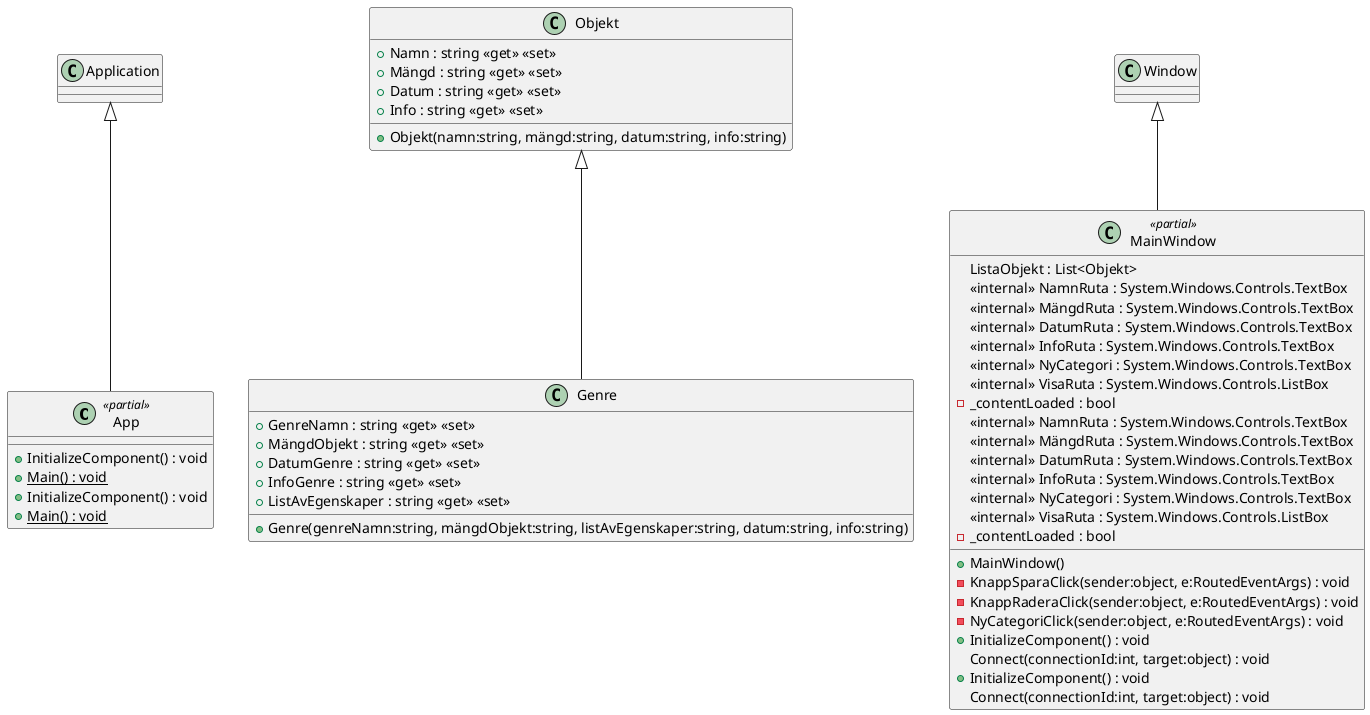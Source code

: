 @startuml
class App <<partial>> {
}
Application <|-- App
class Genre {
    + GenreNamn : string <<get>> <<set>>
    + MängdObjekt : string <<get>> <<set>>
    + DatumGenre : string <<get>> <<set>>
    + InfoGenre : string <<get>> <<set>>
    + ListAvEgenskaper : string <<get>> <<set>>
    + Genre(genreNamn:string, mängdObjekt:string, listAvEgenskaper:string, datum:string, info:string)
}
Objekt <|-- Genre
class MainWindow <<partial>> {
    ListaObjekt : List<Objekt>
    + MainWindow()
    - KnappSparaClick(sender:object, e:RoutedEventArgs) : void
    - KnappRaderaClick(sender:object, e:RoutedEventArgs) : void
    - NyCategoriClick(sender:object, e:RoutedEventArgs) : void
}
Window <|-- MainWindow
class Objekt {
    + Namn : string <<get>> <<set>>
    + Mängd : string <<get>> <<set>>
    + Datum : string <<get>> <<set>>
    + Info : string <<get>> <<set>>
    + Objekt(namn:string, mängd:string, datum:string, info:string)
}
class App <<partial>> {
    + InitializeComponent() : void
    + {static} Main() : void
}
class App <<partial>> {
    + InitializeComponent() : void
    + {static} Main() : void
}
class MainWindow <<partial>> {
    <<internal>> NamnRuta : System.Windows.Controls.TextBox
    <<internal>> MängdRuta : System.Windows.Controls.TextBox
    <<internal>> DatumRuta : System.Windows.Controls.TextBox
    <<internal>> InfoRuta : System.Windows.Controls.TextBox
    <<internal>> NyCategori : System.Windows.Controls.TextBox
    <<internal>> VisaRuta : System.Windows.Controls.ListBox
    - _contentLoaded : bool
    + InitializeComponent() : void
    Connect(connectionId:int, target:object) : void
}
class MainWindow <<partial>> {
    <<internal>> NamnRuta : System.Windows.Controls.TextBox
    <<internal>> MängdRuta : System.Windows.Controls.TextBox
    <<internal>> DatumRuta : System.Windows.Controls.TextBox
    <<internal>> InfoRuta : System.Windows.Controls.TextBox
    <<internal>> NyCategori : System.Windows.Controls.TextBox
    <<internal>> VisaRuta : System.Windows.Controls.ListBox
    - _contentLoaded : bool
    + InitializeComponent() : void
    Connect(connectionId:int, target:object) : void
}
@enduml
